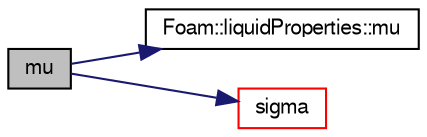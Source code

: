 digraph "mu"
{
  bgcolor="transparent";
  edge [fontname="FreeSans",fontsize="10",labelfontname="FreeSans",labelfontsize="10"];
  node [fontname="FreeSans",fontsize="10",shape=record];
  rankdir="LR";
  Node873 [label="mu",height=0.2,width=0.4,color="black", fillcolor="grey75", style="filled", fontcolor="black"];
  Node873 -> Node874 [color="midnightblue",fontsize="10",style="solid",fontname="FreeSans"];
  Node874 [label="Foam::liquidProperties::mu",height=0.2,width=0.4,color="black",URL="$a29954.html#a3e54dc6e2f8afb3cc8db22c54511fc36",tooltip="Liquid viscosity [Pa s]. "];
  Node873 -> Node875 [color="midnightblue",fontsize="10",style="solid",fontname="FreeSans"];
  Node875 [label="sigma",height=0.2,width=0.4,color="red",URL="$a29066.html#a843e3559e7829874f228c7041e510b64",tooltip="Return surface tension [kg/s2]. "];
}
